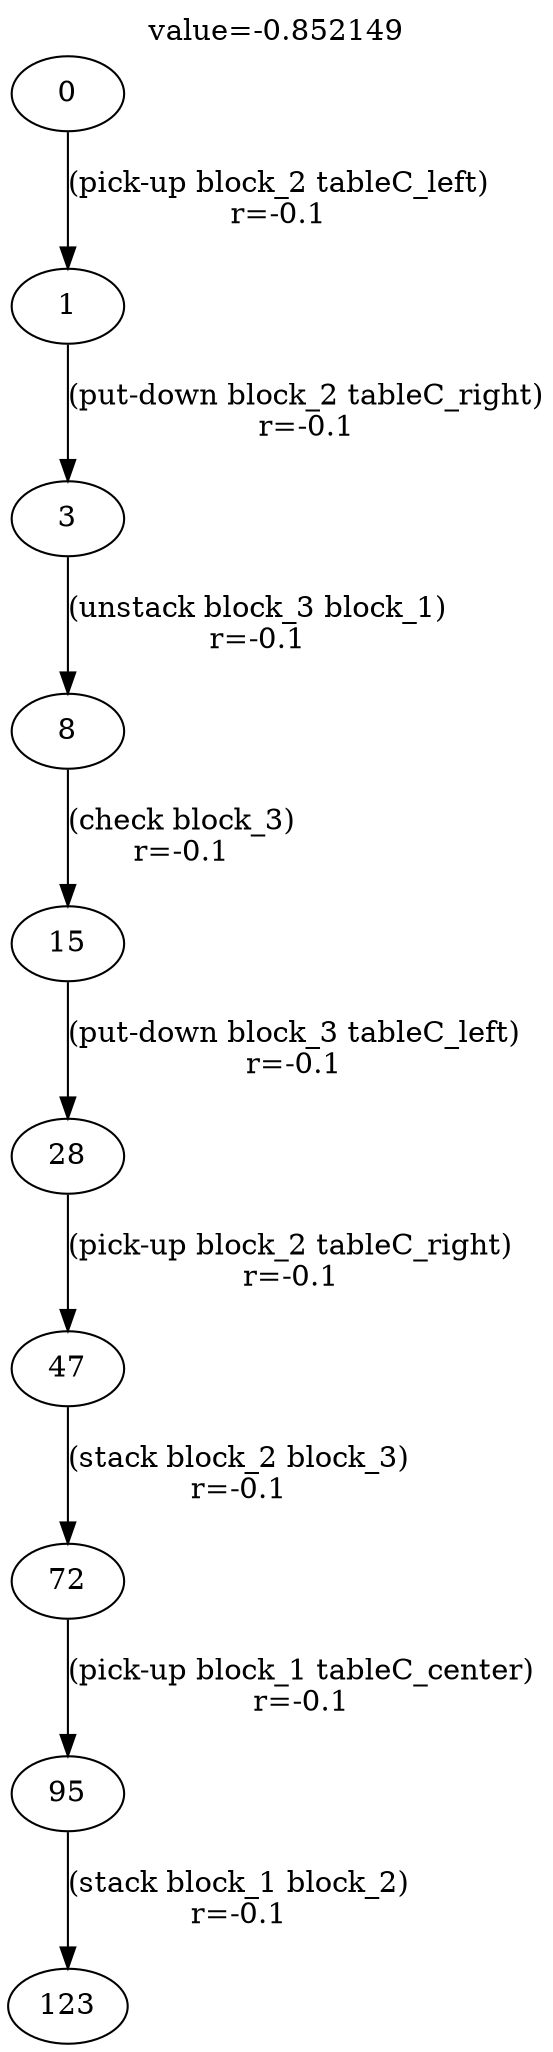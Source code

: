digraph g{
label="value=-0.852149"
labelloc=top
0->1 [ label="(pick-up block_2 tableC_left)
r=-0.1" ];
1->3 [ label="(put-down block_2 tableC_right)
r=-0.1" ];
3->8 [ label="(unstack block_3 block_1)
r=-0.1" ];
8->15 [ label="(check block_3)
r=-0.1" ];
15->28 [ label="(put-down block_3 tableC_left)
r=-0.1" ];
28->47 [ label="(pick-up block_2 tableC_right)
r=-0.1" ];
47->72 [ label="(stack block_2 block_3)
r=-0.1" ];
72->95 [ label="(pick-up block_1 tableC_center)
r=-0.1" ];
95->123 [ label="(stack block_1 block_2)
r=-0.1" ];
}
